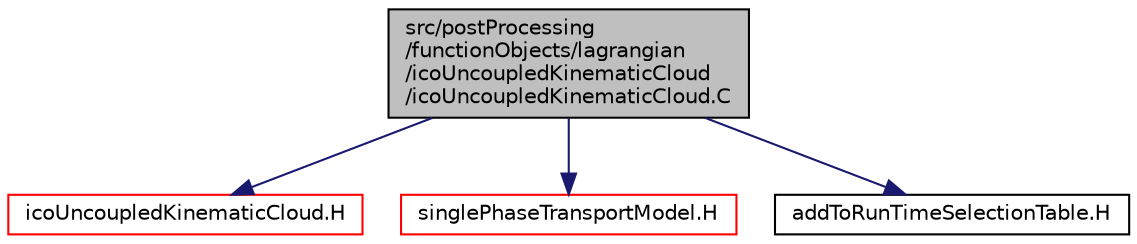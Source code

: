 digraph "src/postProcessing/functionObjects/lagrangian/icoUncoupledKinematicCloud/icoUncoupledKinematicCloud.C"
{
  bgcolor="transparent";
  edge [fontname="Helvetica",fontsize="10",labelfontname="Helvetica",labelfontsize="10"];
  node [fontname="Helvetica",fontsize="10",shape=record];
  Node1 [label="src/postProcessing\l/functionObjects/lagrangian\l/icoUncoupledKinematicCloud\l/icoUncoupledKinematicCloud.C",height=0.2,width=0.4,color="black", fillcolor="grey75", style="filled", fontcolor="black"];
  Node1 -> Node2 [color="midnightblue",fontsize="10",style="solid",fontname="Helvetica"];
  Node2 [label="icoUncoupledKinematicCloud.H",height=0.2,width=0.4,color="red",URL="$a09481.html"];
  Node1 -> Node3 [color="midnightblue",fontsize="10",style="solid",fontname="Helvetica"];
  Node3 [label="singlePhaseTransportModel.H",height=0.2,width=0.4,color="red",URL="$a10617.html"];
  Node1 -> Node4 [color="midnightblue",fontsize="10",style="solid",fontname="Helvetica"];
  Node4 [label="addToRunTimeSelectionTable.H",height=0.2,width=0.4,color="black",URL="$a08025.html",tooltip="Macros for easy insertion into run-time selection tables. "];
}
